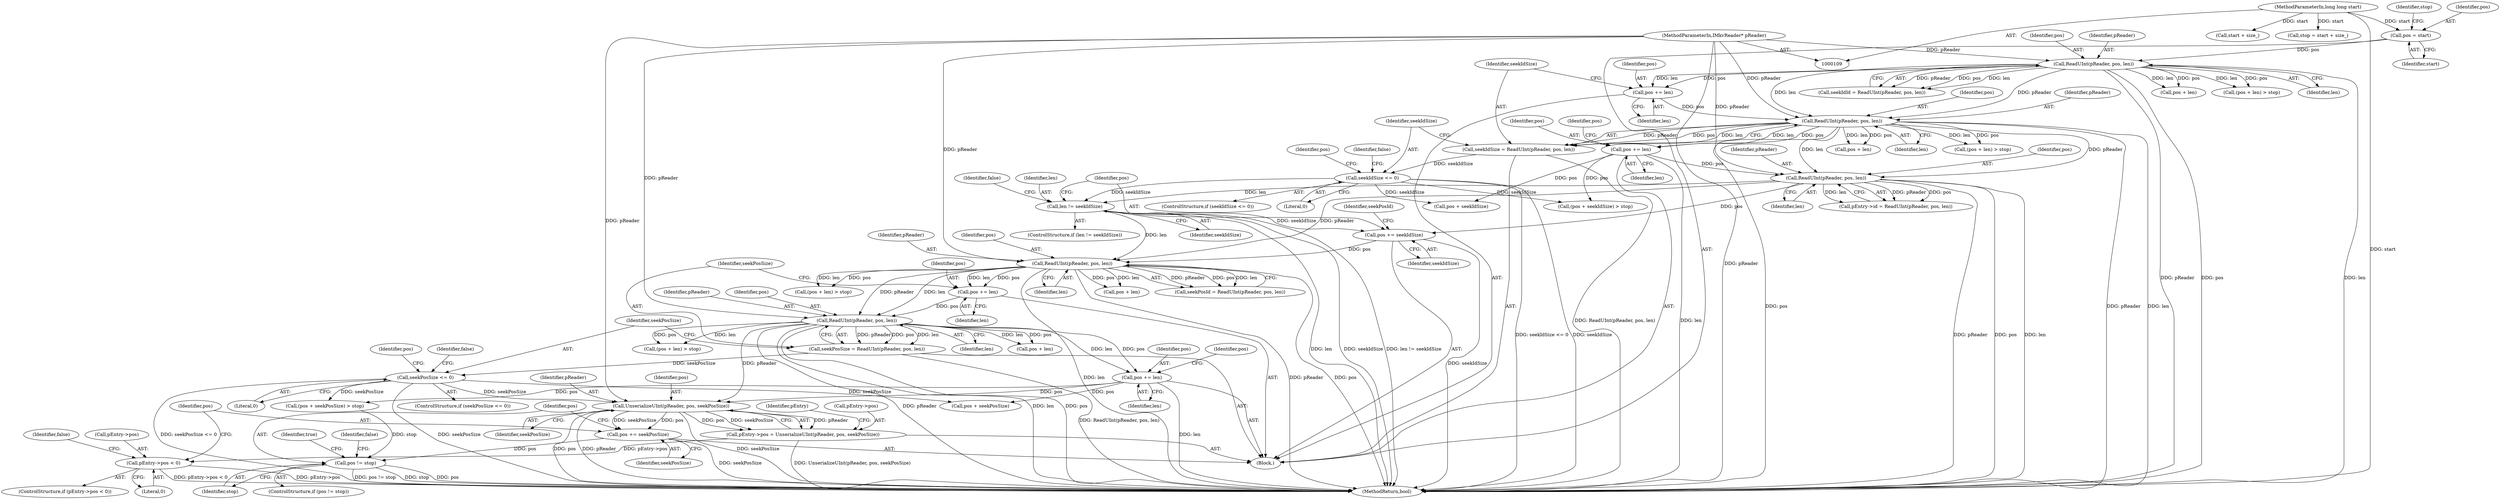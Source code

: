 digraph "1_Android_04839626ed859623901ebd3a5fd483982186b59d_188@pointer" {
"1000273" [label="(Call,UnserializeUInt(pReader, pos, seekPosSize))"];
"1000240" [label="(Call,ReadUInt(pReader, pos, len))"];
"1000216" [label="(Call,ReadUInt(pReader, pos, len))"];
"1000192" [label="(Call,ReadUInt(pReader, pos, len))"];
"1000159" [label="(Call,ReadUInt(pReader, pos, len))"];
"1000135" [label="(Call,ReadUInt(pReader, pos, len))"];
"1000110" [label="(MethodParameterIn,IMkvReader* pReader)"];
"1000122" [label="(Call,pos = start)"];
"1000111" [label="(MethodParameterIn,long long start)"];
"1000153" [label="(Call,pos += len)"];
"1000177" [label="(Call,pos += len)"];
"1000210" [label="(Call,pos += seekIdSize)"];
"1000205" [label="(Call,len != seekIdSize)"];
"1000164" [label="(Call,seekIdSize <= 0)"];
"1000157" [label="(Call,seekIdSize = ReadUInt(pReader, pos, len))"];
"1000234" [label="(Call,pos += len)"];
"1000258" [label="(Call,pos += len)"];
"1000245" [label="(Call,seekPosSize <= 0)"];
"1000238" [label="(Call,seekPosSize = ReadUInt(pReader, pos, len))"];
"1000269" [label="(Call,pEntry->pos = UnserializeUInt(pReader, pos, seekPosSize))"];
"1000278" [label="(Call,pEntry->pos < 0)"];
"1000285" [label="(Call,pos += seekPosSize)"];
"1000289" [label="(Call,pos != stop)"];
"1000177" [label="(Call,pos += len)"];
"1000215" [label="(Identifier,seekPosId)"];
"1000111" [label="(MethodParameterIn,long long start)"];
"1000153" [label="(Call,pos += len)"];
"1000235" [label="(Identifier,pos)"];
"1000114" [label="(Block,)"];
"1000236" [label="(Identifier,len)"];
"1000295" [label="(Identifier,true)"];
"1000247" [label="(Literal,0)"];
"1000216" [label="(Call,ReadUInt(pReader, pos, len))"];
"1000171" [label="(Call,pos + len)"];
"1000154" [label="(Identifier,pos)"];
"1000288" [label="(ControlStructure,if (pos != stop))"];
"1000234" [label="(Call,pos += len)"];
"1000217" [label="(Identifier,pReader)"];
"1000240" [label="(Call,ReadUInt(pReader, pos, len))"];
"1000172" [label="(Identifier,pos)"];
"1000285" [label="(Call,pos += seekPosSize)"];
"1000293" [label="(Identifier,false)"];
"1000193" [label="(Identifier,pReader)"];
"1000277" [label="(ControlStructure,if (pEntry->pos < 0))"];
"1000219" [label="(Identifier,len)"];
"1000258" [label="(Call,pos += len)"];
"1000269" [label="(Call,pEntry->pos = UnserializeUInt(pReader, pos, seekPosSize))"];
"1000228" [label="(Call,pos + len)"];
"1000147" [label="(Call,pos + len)"];
"1000135" [label="(Call,ReadUInt(pReader, pos, len))"];
"1000110" [label="(MethodParameterIn,IMkvReader* pReader)"];
"1000278" [label="(Call,pEntry->pos < 0)"];
"1000262" [label="(Call,(pos + seekPosSize) > stop)"];
"1000183" [label="(Identifier,pos)"];
"1000241" [label="(Identifier,pReader)"];
"1000249" [label="(Identifier,false)"];
"1000192" [label="(Call,ReadUInt(pReader, pos, len))"];
"1000165" [label="(Identifier,seekIdSize)"];
"1000166" [label="(Literal,0)"];
"1000280" [label="(Identifier,pEntry)"];
"1000296" [label="(MethodReturn,bool)"];
"1000270" [label="(Call,pEntry->pos)"];
"1000264" [label="(Identifier,pos)"];
"1000158" [label="(Identifier,seekIdSize)"];
"1000273" [label="(Call,UnserializeUInt(pReader, pos, seekPosSize))"];
"1000161" [label="(Identifier,pos)"];
"1000128" [label="(Call,start + size_)"];
"1000182" [label="(Call,pos + seekIdSize)"];
"1000214" [label="(Call,seekPosId = ReadUInt(pReader, pos, len))"];
"1000194" [label="(Identifier,pos)"];
"1000205" [label="(Call,len != seekIdSize)"];
"1000206" [label="(Identifier,len)"];
"1000289" [label="(Call,pos != stop)"];
"1000284" [label="(Identifier,false)"];
"1000211" [label="(Identifier,pos)"];
"1000168" [label="(Identifier,false)"];
"1000259" [label="(Identifier,pos)"];
"1000188" [label="(Call,pEntry->id = ReadUInt(pReader, pos, len))"];
"1000159" [label="(Call,ReadUInt(pReader, pos, len))"];
"1000162" [label="(Identifier,len)"];
"1000245" [label="(Call,seekPosSize <= 0)"];
"1000276" [label="(Identifier,seekPosSize)"];
"1000291" [label="(Identifier,stop)"];
"1000146" [label="(Call,(pos + len) > stop)"];
"1000279" [label="(Call,pEntry->pos)"];
"1000207" [label="(Identifier,seekIdSize)"];
"1000210" [label="(Call,pos += seekIdSize)"];
"1000160" [label="(Identifier,pReader)"];
"1000218" [label="(Identifier,pos)"];
"1000157" [label="(Call,seekIdSize = ReadUInt(pReader, pos, len))"];
"1000246" [label="(Identifier,seekPosSize)"];
"1000239" [label="(Identifier,seekPosSize)"];
"1000275" [label="(Identifier,pos)"];
"1000195" [label="(Identifier,len)"];
"1000238" [label="(Call,seekPosSize = ReadUInt(pReader, pos, len))"];
"1000282" [label="(Literal,0)"];
"1000181" [label="(Call,(pos + seekIdSize) > stop)"];
"1000138" [label="(Identifier,len)"];
"1000227" [label="(Call,(pos + len) > stop)"];
"1000178" [label="(Identifier,pos)"];
"1000243" [label="(Identifier,len)"];
"1000253" [label="(Identifier,pos)"];
"1000155" [label="(Identifier,len)"];
"1000209" [label="(Identifier,false)"];
"1000290" [label="(Identifier,pos)"];
"1000133" [label="(Call,seekIdId = ReadUInt(pReader, pos, len))"];
"1000204" [label="(ControlStructure,if (len != seekIdSize))"];
"1000263" [label="(Call,pos + seekPosSize)"];
"1000163" [label="(ControlStructure,if (seekIdSize <= 0))"];
"1000244" [label="(ControlStructure,if (seekPosSize <= 0))"];
"1000137" [label="(Identifier,pos)"];
"1000212" [label="(Identifier,seekIdSize)"];
"1000127" [label="(Identifier,stop)"];
"1000252" [label="(Call,pos + len)"];
"1000179" [label="(Identifier,len)"];
"1000126" [label="(Call,stop = start + size_)"];
"1000260" [label="(Identifier,len)"];
"1000242" [label="(Identifier,pos)"];
"1000164" [label="(Call,seekIdSize <= 0)"];
"1000170" [label="(Call,(pos + len) > stop)"];
"1000274" [label="(Identifier,pReader)"];
"1000123" [label="(Identifier,pos)"];
"1000136" [label="(Identifier,pReader)"];
"1000287" [label="(Identifier,seekPosSize)"];
"1000251" [label="(Call,(pos + len) > stop)"];
"1000124" [label="(Identifier,start)"];
"1000286" [label="(Identifier,pos)"];
"1000122" [label="(Call,pos = start)"];
"1000273" -> "1000269"  [label="AST: "];
"1000273" -> "1000276"  [label="CFG: "];
"1000274" -> "1000273"  [label="AST: "];
"1000275" -> "1000273"  [label="AST: "];
"1000276" -> "1000273"  [label="AST: "];
"1000269" -> "1000273"  [label="CFG: "];
"1000273" -> "1000296"  [label="DDG: pos"];
"1000273" -> "1000296"  [label="DDG: pReader"];
"1000273" -> "1000296"  [label="DDG: seekPosSize"];
"1000273" -> "1000269"  [label="DDG: pReader"];
"1000273" -> "1000269"  [label="DDG: pos"];
"1000273" -> "1000269"  [label="DDG: seekPosSize"];
"1000240" -> "1000273"  [label="DDG: pReader"];
"1000110" -> "1000273"  [label="DDG: pReader"];
"1000258" -> "1000273"  [label="DDG: pos"];
"1000245" -> "1000273"  [label="DDG: seekPosSize"];
"1000273" -> "1000285"  [label="DDG: seekPosSize"];
"1000273" -> "1000285"  [label="DDG: pos"];
"1000240" -> "1000238"  [label="AST: "];
"1000240" -> "1000243"  [label="CFG: "];
"1000241" -> "1000240"  [label="AST: "];
"1000242" -> "1000240"  [label="AST: "];
"1000243" -> "1000240"  [label="AST: "];
"1000238" -> "1000240"  [label="CFG: "];
"1000240" -> "1000296"  [label="DDG: pos"];
"1000240" -> "1000296"  [label="DDG: pReader"];
"1000240" -> "1000296"  [label="DDG: len"];
"1000240" -> "1000238"  [label="DDG: pReader"];
"1000240" -> "1000238"  [label="DDG: pos"];
"1000240" -> "1000238"  [label="DDG: len"];
"1000216" -> "1000240"  [label="DDG: pReader"];
"1000216" -> "1000240"  [label="DDG: len"];
"1000110" -> "1000240"  [label="DDG: pReader"];
"1000234" -> "1000240"  [label="DDG: pos"];
"1000240" -> "1000251"  [label="DDG: pos"];
"1000240" -> "1000251"  [label="DDG: len"];
"1000240" -> "1000252"  [label="DDG: pos"];
"1000240" -> "1000252"  [label="DDG: len"];
"1000240" -> "1000258"  [label="DDG: len"];
"1000240" -> "1000258"  [label="DDG: pos"];
"1000216" -> "1000214"  [label="AST: "];
"1000216" -> "1000219"  [label="CFG: "];
"1000217" -> "1000216"  [label="AST: "];
"1000218" -> "1000216"  [label="AST: "];
"1000219" -> "1000216"  [label="AST: "];
"1000214" -> "1000216"  [label="CFG: "];
"1000216" -> "1000296"  [label="DDG: len"];
"1000216" -> "1000296"  [label="DDG: pReader"];
"1000216" -> "1000296"  [label="DDG: pos"];
"1000216" -> "1000214"  [label="DDG: pReader"];
"1000216" -> "1000214"  [label="DDG: pos"];
"1000216" -> "1000214"  [label="DDG: len"];
"1000192" -> "1000216"  [label="DDG: pReader"];
"1000110" -> "1000216"  [label="DDG: pReader"];
"1000210" -> "1000216"  [label="DDG: pos"];
"1000205" -> "1000216"  [label="DDG: len"];
"1000216" -> "1000227"  [label="DDG: pos"];
"1000216" -> "1000227"  [label="DDG: len"];
"1000216" -> "1000228"  [label="DDG: pos"];
"1000216" -> "1000228"  [label="DDG: len"];
"1000216" -> "1000234"  [label="DDG: len"];
"1000216" -> "1000234"  [label="DDG: pos"];
"1000192" -> "1000188"  [label="AST: "];
"1000192" -> "1000195"  [label="CFG: "];
"1000193" -> "1000192"  [label="AST: "];
"1000194" -> "1000192"  [label="AST: "];
"1000195" -> "1000192"  [label="AST: "];
"1000188" -> "1000192"  [label="CFG: "];
"1000192" -> "1000296"  [label="DDG: pos"];
"1000192" -> "1000296"  [label="DDG: len"];
"1000192" -> "1000296"  [label="DDG: pReader"];
"1000192" -> "1000188"  [label="DDG: pReader"];
"1000192" -> "1000188"  [label="DDG: pos"];
"1000192" -> "1000188"  [label="DDG: len"];
"1000159" -> "1000192"  [label="DDG: pReader"];
"1000159" -> "1000192"  [label="DDG: len"];
"1000110" -> "1000192"  [label="DDG: pReader"];
"1000177" -> "1000192"  [label="DDG: pos"];
"1000192" -> "1000205"  [label="DDG: len"];
"1000192" -> "1000210"  [label="DDG: pos"];
"1000159" -> "1000157"  [label="AST: "];
"1000159" -> "1000162"  [label="CFG: "];
"1000160" -> "1000159"  [label="AST: "];
"1000161" -> "1000159"  [label="AST: "];
"1000162" -> "1000159"  [label="AST: "];
"1000157" -> "1000159"  [label="CFG: "];
"1000159" -> "1000296"  [label="DDG: pReader"];
"1000159" -> "1000296"  [label="DDG: len"];
"1000159" -> "1000296"  [label="DDG: pos"];
"1000159" -> "1000157"  [label="DDG: pReader"];
"1000159" -> "1000157"  [label="DDG: pos"];
"1000159" -> "1000157"  [label="DDG: len"];
"1000135" -> "1000159"  [label="DDG: pReader"];
"1000135" -> "1000159"  [label="DDG: len"];
"1000110" -> "1000159"  [label="DDG: pReader"];
"1000153" -> "1000159"  [label="DDG: pos"];
"1000159" -> "1000170"  [label="DDG: pos"];
"1000159" -> "1000170"  [label="DDG: len"];
"1000159" -> "1000171"  [label="DDG: pos"];
"1000159" -> "1000171"  [label="DDG: len"];
"1000159" -> "1000177"  [label="DDG: len"];
"1000159" -> "1000177"  [label="DDG: pos"];
"1000135" -> "1000133"  [label="AST: "];
"1000135" -> "1000138"  [label="CFG: "];
"1000136" -> "1000135"  [label="AST: "];
"1000137" -> "1000135"  [label="AST: "];
"1000138" -> "1000135"  [label="AST: "];
"1000133" -> "1000135"  [label="CFG: "];
"1000135" -> "1000296"  [label="DDG: pReader"];
"1000135" -> "1000296"  [label="DDG: len"];
"1000135" -> "1000296"  [label="DDG: pos"];
"1000135" -> "1000133"  [label="DDG: pReader"];
"1000135" -> "1000133"  [label="DDG: pos"];
"1000135" -> "1000133"  [label="DDG: len"];
"1000110" -> "1000135"  [label="DDG: pReader"];
"1000122" -> "1000135"  [label="DDG: pos"];
"1000135" -> "1000146"  [label="DDG: pos"];
"1000135" -> "1000146"  [label="DDG: len"];
"1000135" -> "1000147"  [label="DDG: pos"];
"1000135" -> "1000147"  [label="DDG: len"];
"1000135" -> "1000153"  [label="DDG: len"];
"1000135" -> "1000153"  [label="DDG: pos"];
"1000110" -> "1000109"  [label="AST: "];
"1000110" -> "1000296"  [label="DDG: pReader"];
"1000122" -> "1000114"  [label="AST: "];
"1000122" -> "1000124"  [label="CFG: "];
"1000123" -> "1000122"  [label="AST: "];
"1000124" -> "1000122"  [label="AST: "];
"1000127" -> "1000122"  [label="CFG: "];
"1000111" -> "1000122"  [label="DDG: start"];
"1000111" -> "1000109"  [label="AST: "];
"1000111" -> "1000296"  [label="DDG: start"];
"1000111" -> "1000126"  [label="DDG: start"];
"1000111" -> "1000128"  [label="DDG: start"];
"1000153" -> "1000114"  [label="AST: "];
"1000153" -> "1000155"  [label="CFG: "];
"1000154" -> "1000153"  [label="AST: "];
"1000155" -> "1000153"  [label="AST: "];
"1000158" -> "1000153"  [label="CFG: "];
"1000177" -> "1000114"  [label="AST: "];
"1000177" -> "1000179"  [label="CFG: "];
"1000178" -> "1000177"  [label="AST: "];
"1000179" -> "1000177"  [label="AST: "];
"1000183" -> "1000177"  [label="CFG: "];
"1000177" -> "1000296"  [label="DDG: len"];
"1000177" -> "1000181"  [label="DDG: pos"];
"1000177" -> "1000182"  [label="DDG: pos"];
"1000210" -> "1000114"  [label="AST: "];
"1000210" -> "1000212"  [label="CFG: "];
"1000211" -> "1000210"  [label="AST: "];
"1000212" -> "1000210"  [label="AST: "];
"1000215" -> "1000210"  [label="CFG: "];
"1000210" -> "1000296"  [label="DDG: seekIdSize"];
"1000205" -> "1000210"  [label="DDG: seekIdSize"];
"1000205" -> "1000204"  [label="AST: "];
"1000205" -> "1000207"  [label="CFG: "];
"1000206" -> "1000205"  [label="AST: "];
"1000207" -> "1000205"  [label="AST: "];
"1000209" -> "1000205"  [label="CFG: "];
"1000211" -> "1000205"  [label="CFG: "];
"1000205" -> "1000296"  [label="DDG: len"];
"1000205" -> "1000296"  [label="DDG: seekIdSize"];
"1000205" -> "1000296"  [label="DDG: len != seekIdSize"];
"1000164" -> "1000205"  [label="DDG: seekIdSize"];
"1000164" -> "1000163"  [label="AST: "];
"1000164" -> "1000166"  [label="CFG: "];
"1000165" -> "1000164"  [label="AST: "];
"1000166" -> "1000164"  [label="AST: "];
"1000168" -> "1000164"  [label="CFG: "];
"1000172" -> "1000164"  [label="CFG: "];
"1000164" -> "1000296"  [label="DDG: seekIdSize <= 0"];
"1000164" -> "1000296"  [label="DDG: seekIdSize"];
"1000157" -> "1000164"  [label="DDG: seekIdSize"];
"1000164" -> "1000181"  [label="DDG: seekIdSize"];
"1000164" -> "1000182"  [label="DDG: seekIdSize"];
"1000157" -> "1000114"  [label="AST: "];
"1000158" -> "1000157"  [label="AST: "];
"1000165" -> "1000157"  [label="CFG: "];
"1000157" -> "1000296"  [label="DDG: ReadUInt(pReader, pos, len)"];
"1000234" -> "1000114"  [label="AST: "];
"1000234" -> "1000236"  [label="CFG: "];
"1000235" -> "1000234"  [label="AST: "];
"1000236" -> "1000234"  [label="AST: "];
"1000239" -> "1000234"  [label="CFG: "];
"1000258" -> "1000114"  [label="AST: "];
"1000258" -> "1000260"  [label="CFG: "];
"1000259" -> "1000258"  [label="AST: "];
"1000260" -> "1000258"  [label="AST: "];
"1000264" -> "1000258"  [label="CFG: "];
"1000258" -> "1000296"  [label="DDG: len"];
"1000258" -> "1000262"  [label="DDG: pos"];
"1000258" -> "1000263"  [label="DDG: pos"];
"1000245" -> "1000244"  [label="AST: "];
"1000245" -> "1000247"  [label="CFG: "];
"1000246" -> "1000245"  [label="AST: "];
"1000247" -> "1000245"  [label="AST: "];
"1000249" -> "1000245"  [label="CFG: "];
"1000253" -> "1000245"  [label="CFG: "];
"1000245" -> "1000296"  [label="DDG: seekPosSize <= 0"];
"1000245" -> "1000296"  [label="DDG: seekPosSize"];
"1000238" -> "1000245"  [label="DDG: seekPosSize"];
"1000245" -> "1000262"  [label="DDG: seekPosSize"];
"1000245" -> "1000263"  [label="DDG: seekPosSize"];
"1000238" -> "1000114"  [label="AST: "];
"1000239" -> "1000238"  [label="AST: "];
"1000246" -> "1000238"  [label="CFG: "];
"1000238" -> "1000296"  [label="DDG: ReadUInt(pReader, pos, len)"];
"1000269" -> "1000114"  [label="AST: "];
"1000270" -> "1000269"  [label="AST: "];
"1000280" -> "1000269"  [label="CFG: "];
"1000269" -> "1000296"  [label="DDG: UnserializeUInt(pReader, pos, seekPosSize)"];
"1000269" -> "1000278"  [label="DDG: pEntry->pos"];
"1000278" -> "1000277"  [label="AST: "];
"1000278" -> "1000282"  [label="CFG: "];
"1000279" -> "1000278"  [label="AST: "];
"1000282" -> "1000278"  [label="AST: "];
"1000284" -> "1000278"  [label="CFG: "];
"1000286" -> "1000278"  [label="CFG: "];
"1000278" -> "1000296"  [label="DDG: pEntry->pos < 0"];
"1000278" -> "1000296"  [label="DDG: pEntry->pos"];
"1000285" -> "1000114"  [label="AST: "];
"1000285" -> "1000287"  [label="CFG: "];
"1000286" -> "1000285"  [label="AST: "];
"1000287" -> "1000285"  [label="AST: "];
"1000290" -> "1000285"  [label="CFG: "];
"1000285" -> "1000296"  [label="DDG: seekPosSize"];
"1000285" -> "1000289"  [label="DDG: pos"];
"1000289" -> "1000288"  [label="AST: "];
"1000289" -> "1000291"  [label="CFG: "];
"1000290" -> "1000289"  [label="AST: "];
"1000291" -> "1000289"  [label="AST: "];
"1000293" -> "1000289"  [label="CFG: "];
"1000295" -> "1000289"  [label="CFG: "];
"1000289" -> "1000296"  [label="DDG: stop"];
"1000289" -> "1000296"  [label="DDG: pos"];
"1000289" -> "1000296"  [label="DDG: pos != stop"];
"1000262" -> "1000289"  [label="DDG: stop"];
}
